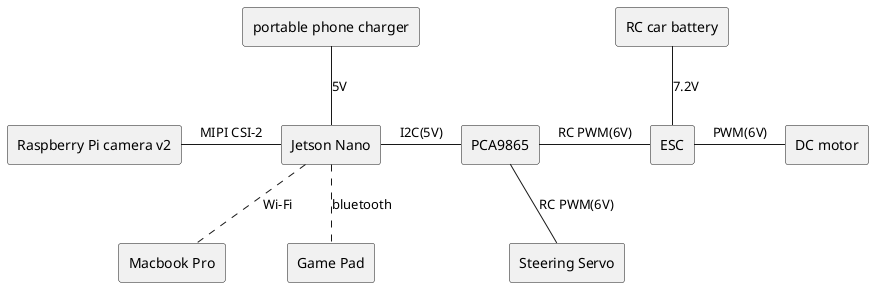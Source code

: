 @startuml
rectangle "Jetson Nano" as jetson
rectangle “Steering Servo” as steer
rectangle ESC
rectangle "DC motor” as dcmotor
rectangle “RC car battery” as rcbat
rectangle “portable phone charger” as bat
rectangle PCA9865
rectangle “Raspberry Pi camera v2” as cam
rectangle “Game Pad” as gamepad
rectangle "Macbook Pro" as mbp

bat -- jetson : 5V
cam - jetson : MIPI CSI-2
jetson .. gamepad : bluetooth
jetson - PCA9865 : I2C(5V)
PCA9865 - ESC : RC PWM(6V)
PCA9865 - steer : RC PWM(6V)
ESC -[hidden]- steer
ESC - dcmotor : PWM(6V)
rcbat -do- ESC : 7.2V
jetson .do. mbp : Wi-Fi
cam -[hidden]- mbp
@enduml

